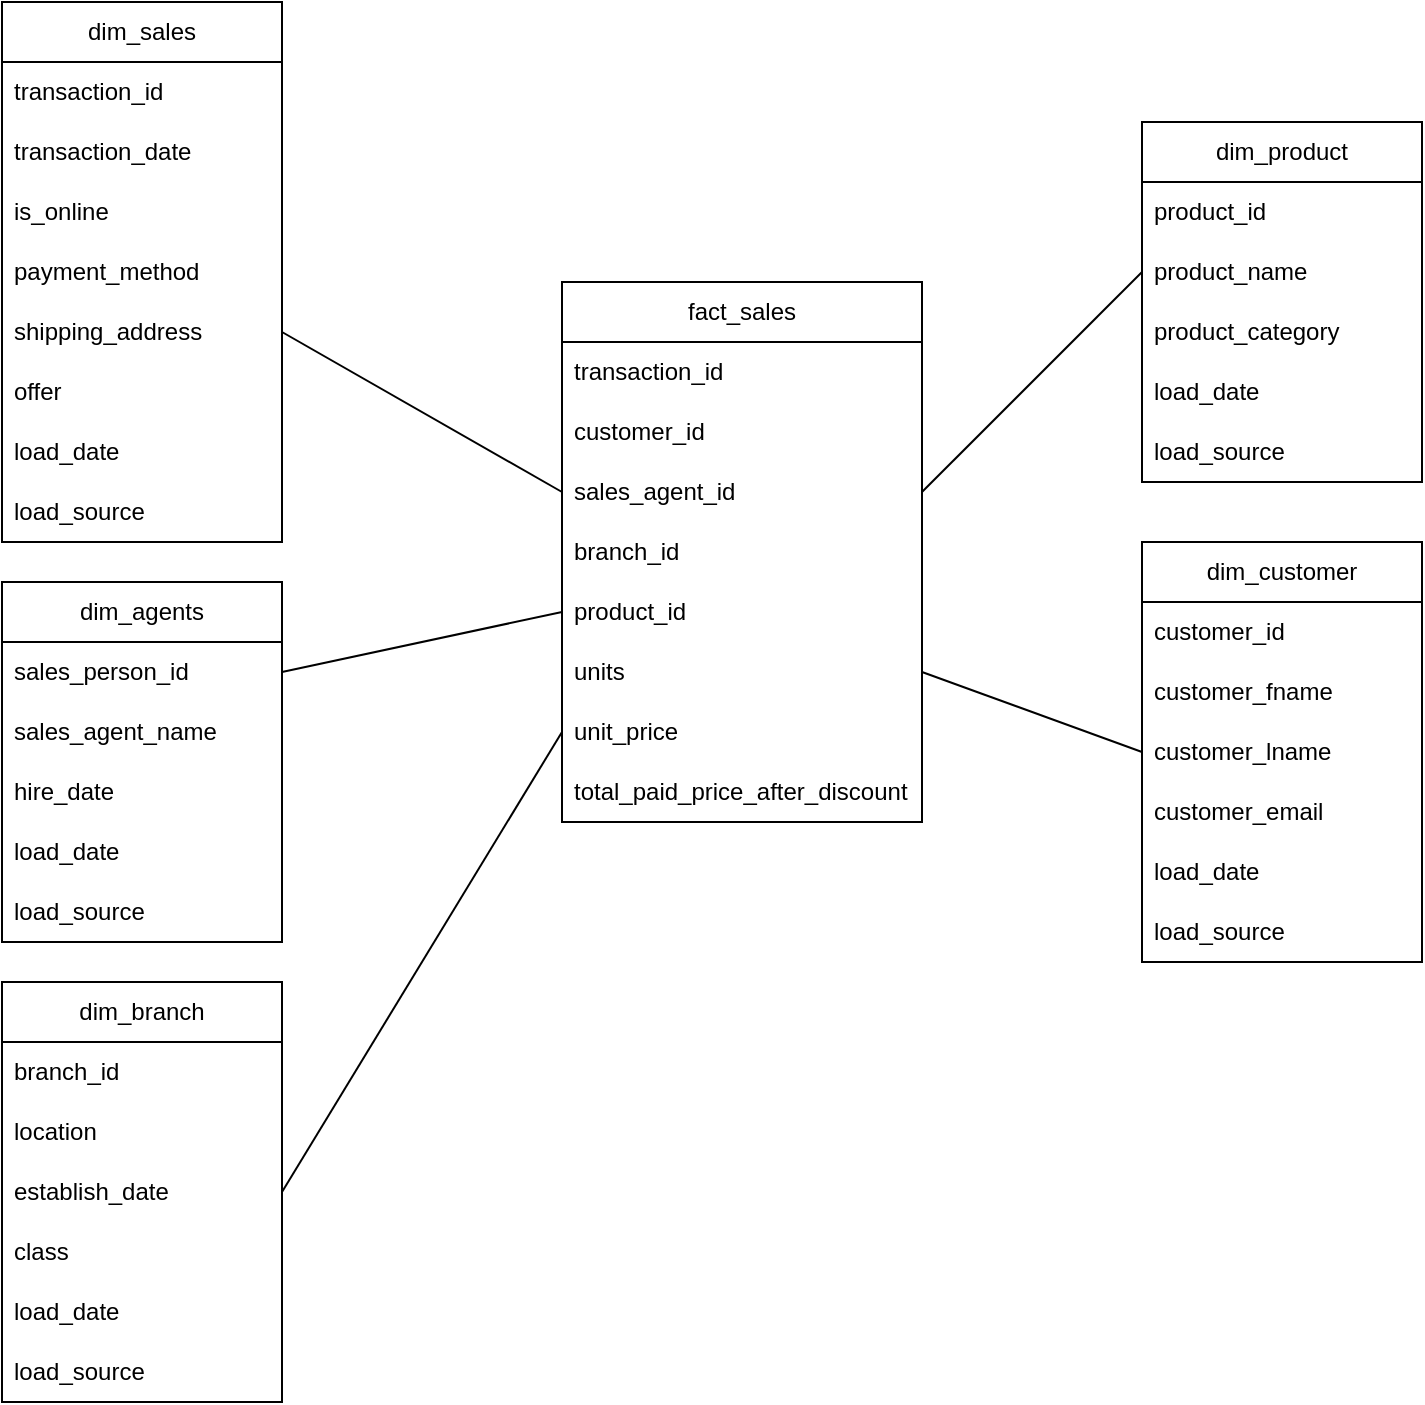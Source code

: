 <mxfile version="22.0.2" type="device">
  <diagram name="Page-1" id="2Ee1pu792Q2bxXYyQ2UJ">
    <mxGraphModel dx="1276" dy="606" grid="1" gridSize="10" guides="1" tooltips="1" connect="1" arrows="1" fold="1" page="1" pageScale="1" pageWidth="850" pageHeight="1100" math="0" shadow="0">
      <root>
        <mxCell id="0" />
        <mxCell id="1" parent="0" />
        <mxCell id="H93fco96teLk67KI8TuQ-1" value="fact_sales" style="swimlane;fontStyle=0;childLayout=stackLayout;horizontal=1;startSize=30;horizontalStack=0;resizeParent=1;resizeParentMax=0;resizeLast=0;collapsible=1;marginBottom=0;whiteSpace=wrap;html=1;" vertex="1" parent="1">
          <mxGeometry x="320" y="180" width="180" height="270" as="geometry" />
        </mxCell>
        <mxCell id="H93fco96teLk67KI8TuQ-2" value="transaction_id" style="text;strokeColor=none;fillColor=none;align=left;verticalAlign=middle;spacingLeft=4;spacingRight=4;overflow=hidden;points=[[0,0.5],[1,0.5]];portConstraint=eastwest;rotatable=0;whiteSpace=wrap;html=1;" vertex="1" parent="H93fco96teLk67KI8TuQ-1">
          <mxGeometry y="30" width="180" height="30" as="geometry" />
        </mxCell>
        <mxCell id="H93fco96teLk67KI8TuQ-3" value="customer_id" style="text;strokeColor=none;fillColor=none;align=left;verticalAlign=middle;spacingLeft=4;spacingRight=4;overflow=hidden;points=[[0,0.5],[1,0.5]];portConstraint=eastwest;rotatable=0;whiteSpace=wrap;html=1;" vertex="1" parent="H93fco96teLk67KI8TuQ-1">
          <mxGeometry y="60" width="180" height="30" as="geometry" />
        </mxCell>
        <mxCell id="H93fco96teLk67KI8TuQ-4" value="sales_agent_id" style="text;strokeColor=none;fillColor=none;align=left;verticalAlign=middle;spacingLeft=4;spacingRight=4;overflow=hidden;points=[[0,0.5],[1,0.5]];portConstraint=eastwest;rotatable=0;whiteSpace=wrap;html=1;" vertex="1" parent="H93fco96teLk67KI8TuQ-1">
          <mxGeometry y="90" width="180" height="30" as="geometry" />
        </mxCell>
        <mxCell id="H93fco96teLk67KI8TuQ-5" value="branch_id" style="text;strokeColor=none;fillColor=none;align=left;verticalAlign=middle;spacingLeft=4;spacingRight=4;overflow=hidden;points=[[0,0.5],[1,0.5]];portConstraint=eastwest;rotatable=0;whiteSpace=wrap;html=1;" vertex="1" parent="H93fco96teLk67KI8TuQ-1">
          <mxGeometry y="120" width="180" height="30" as="geometry" />
        </mxCell>
        <mxCell id="H93fco96teLk67KI8TuQ-6" value="product_id" style="text;strokeColor=none;fillColor=none;align=left;verticalAlign=middle;spacingLeft=4;spacingRight=4;overflow=hidden;points=[[0,0.5],[1,0.5]];portConstraint=eastwest;rotatable=0;whiteSpace=wrap;html=1;" vertex="1" parent="H93fco96teLk67KI8TuQ-1">
          <mxGeometry y="150" width="180" height="30" as="geometry" />
        </mxCell>
        <mxCell id="H93fco96teLk67KI8TuQ-7" value="units" style="text;strokeColor=none;fillColor=none;align=left;verticalAlign=middle;spacingLeft=4;spacingRight=4;overflow=hidden;points=[[0,0.5],[1,0.5]];portConstraint=eastwest;rotatable=0;whiteSpace=wrap;html=1;" vertex="1" parent="H93fco96teLk67KI8TuQ-1">
          <mxGeometry y="180" width="180" height="30" as="geometry" />
        </mxCell>
        <mxCell id="H93fco96teLk67KI8TuQ-8" value="unit_price" style="text;strokeColor=none;fillColor=none;align=left;verticalAlign=middle;spacingLeft=4;spacingRight=4;overflow=hidden;points=[[0,0.5],[1,0.5]];portConstraint=eastwest;rotatable=0;whiteSpace=wrap;html=1;" vertex="1" parent="H93fco96teLk67KI8TuQ-1">
          <mxGeometry y="210" width="180" height="30" as="geometry" />
        </mxCell>
        <mxCell id="H93fco96teLk67KI8TuQ-9" value="total_paid_price_after_discount" style="text;strokeColor=none;fillColor=none;align=left;verticalAlign=middle;spacingLeft=4;spacingRight=4;overflow=hidden;points=[[0,0.5],[1,0.5]];portConstraint=eastwest;rotatable=0;whiteSpace=wrap;html=1;" vertex="1" parent="H93fco96teLk67KI8TuQ-1">
          <mxGeometry y="240" width="180" height="30" as="geometry" />
        </mxCell>
        <mxCell id="H93fco96teLk67KI8TuQ-11" value="" style="endArrow=none;html=1;rounded=0;exitX=0;exitY=0.5;exitDx=0;exitDy=0;entryX=1;entryY=0.5;entryDx=0;entryDy=0;" edge="1" parent="1" source="H93fco96teLk67KI8TuQ-4" target="H93fco96teLk67KI8TuQ-17">
          <mxGeometry width="50" height="50" relative="1" as="geometry">
            <mxPoint x="400" y="340" as="sourcePoint" />
            <mxPoint x="170" y="210" as="targetPoint" />
          </mxGeometry>
        </mxCell>
        <mxCell id="H93fco96teLk67KI8TuQ-12" value="dim_sales" style="swimlane;fontStyle=0;childLayout=stackLayout;horizontal=1;startSize=30;horizontalStack=0;resizeParent=1;resizeParentMax=0;resizeLast=0;collapsible=1;marginBottom=0;whiteSpace=wrap;html=1;" vertex="1" parent="1">
          <mxGeometry x="40" y="40" width="140" height="270" as="geometry" />
        </mxCell>
        <mxCell id="H93fco96teLk67KI8TuQ-13" value="transaction_id" style="text;strokeColor=none;fillColor=none;align=left;verticalAlign=middle;spacingLeft=4;spacingRight=4;overflow=hidden;points=[[0,0.5],[1,0.5]];portConstraint=eastwest;rotatable=0;whiteSpace=wrap;html=1;" vertex="1" parent="H93fco96teLk67KI8TuQ-12">
          <mxGeometry y="30" width="140" height="30" as="geometry" />
        </mxCell>
        <mxCell id="H93fco96teLk67KI8TuQ-14" value="transaction_date" style="text;strokeColor=none;fillColor=none;align=left;verticalAlign=middle;spacingLeft=4;spacingRight=4;overflow=hidden;points=[[0,0.5],[1,0.5]];portConstraint=eastwest;rotatable=0;whiteSpace=wrap;html=1;" vertex="1" parent="H93fco96teLk67KI8TuQ-12">
          <mxGeometry y="60" width="140" height="30" as="geometry" />
        </mxCell>
        <mxCell id="H93fco96teLk67KI8TuQ-15" value="is_online" style="text;strokeColor=none;fillColor=none;align=left;verticalAlign=middle;spacingLeft=4;spacingRight=4;overflow=hidden;points=[[0,0.5],[1,0.5]];portConstraint=eastwest;rotatable=0;whiteSpace=wrap;html=1;" vertex="1" parent="H93fco96teLk67KI8TuQ-12">
          <mxGeometry y="90" width="140" height="30" as="geometry" />
        </mxCell>
        <mxCell id="H93fco96teLk67KI8TuQ-16" value="payment_method" style="text;strokeColor=none;fillColor=none;align=left;verticalAlign=middle;spacingLeft=4;spacingRight=4;overflow=hidden;points=[[0,0.5],[1,0.5]];portConstraint=eastwest;rotatable=0;whiteSpace=wrap;html=1;" vertex="1" parent="H93fco96teLk67KI8TuQ-12">
          <mxGeometry y="120" width="140" height="30" as="geometry" />
        </mxCell>
        <mxCell id="H93fco96teLk67KI8TuQ-17" value="shipping_address" style="text;strokeColor=none;fillColor=none;align=left;verticalAlign=middle;spacingLeft=4;spacingRight=4;overflow=hidden;points=[[0,0.5],[1,0.5]];portConstraint=eastwest;rotatable=0;whiteSpace=wrap;html=1;" vertex="1" parent="H93fco96teLk67KI8TuQ-12">
          <mxGeometry y="150" width="140" height="30" as="geometry" />
        </mxCell>
        <mxCell id="H93fco96teLk67KI8TuQ-18" value="offer" style="text;strokeColor=none;fillColor=none;align=left;verticalAlign=middle;spacingLeft=4;spacingRight=4;overflow=hidden;points=[[0,0.5],[1,0.5]];portConstraint=eastwest;rotatable=0;whiteSpace=wrap;html=1;" vertex="1" parent="H93fco96teLk67KI8TuQ-12">
          <mxGeometry y="180" width="140" height="30" as="geometry" />
        </mxCell>
        <mxCell id="H93fco96teLk67KI8TuQ-19" value="load_date" style="text;strokeColor=none;fillColor=none;align=left;verticalAlign=middle;spacingLeft=4;spacingRight=4;overflow=hidden;points=[[0,0.5],[1,0.5]];portConstraint=eastwest;rotatable=0;whiteSpace=wrap;html=1;" vertex="1" parent="H93fco96teLk67KI8TuQ-12">
          <mxGeometry y="210" width="140" height="30" as="geometry" />
        </mxCell>
        <mxCell id="H93fco96teLk67KI8TuQ-20" value="load_source" style="text;strokeColor=none;fillColor=none;align=left;verticalAlign=middle;spacingLeft=4;spacingRight=4;overflow=hidden;points=[[0,0.5],[1,0.5]];portConstraint=eastwest;rotatable=0;whiteSpace=wrap;html=1;" vertex="1" parent="H93fco96teLk67KI8TuQ-12">
          <mxGeometry y="240" width="140" height="30" as="geometry" />
        </mxCell>
        <mxCell id="H93fco96teLk67KI8TuQ-21" value="" style="endArrow=none;html=1;rounded=0;exitX=1;exitY=0.5;exitDx=0;exitDy=0;entryX=0;entryY=0.5;entryDx=0;entryDy=0;" edge="1" parent="1" source="H93fco96teLk67KI8TuQ-4" target="H93fco96teLk67KI8TuQ-24">
          <mxGeometry width="50" height="50" relative="1" as="geometry">
            <mxPoint x="400" y="340" as="sourcePoint" />
            <mxPoint x="630" y="220" as="targetPoint" />
          </mxGeometry>
        </mxCell>
        <mxCell id="H93fco96teLk67KI8TuQ-22" value="dim_product" style="swimlane;fontStyle=0;childLayout=stackLayout;horizontal=1;startSize=30;horizontalStack=0;resizeParent=1;resizeParentMax=0;resizeLast=0;collapsible=1;marginBottom=0;whiteSpace=wrap;html=1;" vertex="1" parent="1">
          <mxGeometry x="610" y="100" width="140" height="180" as="geometry" />
        </mxCell>
        <mxCell id="H93fco96teLk67KI8TuQ-23" value="product_id" style="text;strokeColor=none;fillColor=none;align=left;verticalAlign=middle;spacingLeft=4;spacingRight=4;overflow=hidden;points=[[0,0.5],[1,0.5]];portConstraint=eastwest;rotatable=0;whiteSpace=wrap;html=1;" vertex="1" parent="H93fco96teLk67KI8TuQ-22">
          <mxGeometry y="30" width="140" height="30" as="geometry" />
        </mxCell>
        <mxCell id="H93fco96teLk67KI8TuQ-24" value="product_name" style="text;strokeColor=none;fillColor=none;align=left;verticalAlign=middle;spacingLeft=4;spacingRight=4;overflow=hidden;points=[[0,0.5],[1,0.5]];portConstraint=eastwest;rotatable=0;whiteSpace=wrap;html=1;" vertex="1" parent="H93fco96teLk67KI8TuQ-22">
          <mxGeometry y="60" width="140" height="30" as="geometry" />
        </mxCell>
        <mxCell id="H93fco96teLk67KI8TuQ-25" value="product_category" style="text;strokeColor=none;fillColor=none;align=left;verticalAlign=middle;spacingLeft=4;spacingRight=4;overflow=hidden;points=[[0,0.5],[1,0.5]];portConstraint=eastwest;rotatable=0;whiteSpace=wrap;html=1;" vertex="1" parent="H93fco96teLk67KI8TuQ-22">
          <mxGeometry y="90" width="140" height="30" as="geometry" />
        </mxCell>
        <mxCell id="H93fco96teLk67KI8TuQ-26" value="load_date" style="text;strokeColor=none;fillColor=none;align=left;verticalAlign=middle;spacingLeft=4;spacingRight=4;overflow=hidden;points=[[0,0.5],[1,0.5]];portConstraint=eastwest;rotatable=0;whiteSpace=wrap;html=1;" vertex="1" parent="H93fco96teLk67KI8TuQ-22">
          <mxGeometry y="120" width="140" height="30" as="geometry" />
        </mxCell>
        <mxCell id="H93fco96teLk67KI8TuQ-27" value="load_source" style="text;strokeColor=none;fillColor=none;align=left;verticalAlign=middle;spacingLeft=4;spacingRight=4;overflow=hidden;points=[[0,0.5],[1,0.5]];portConstraint=eastwest;rotatable=0;whiteSpace=wrap;html=1;" vertex="1" parent="H93fco96teLk67KI8TuQ-22">
          <mxGeometry y="150" width="140" height="30" as="geometry" />
        </mxCell>
        <mxCell id="H93fco96teLk67KI8TuQ-28" value="" style="endArrow=none;html=1;rounded=0;exitX=1;exitY=0.5;exitDx=0;exitDy=0;entryX=0;entryY=0.5;entryDx=0;entryDy=0;" edge="1" parent="1" source="H93fco96teLk67KI8TuQ-7" target="H93fco96teLk67KI8TuQ-32">
          <mxGeometry width="50" height="50" relative="1" as="geometry">
            <mxPoint x="400" y="340" as="sourcePoint" />
            <mxPoint x="620" y="400" as="targetPoint" />
          </mxGeometry>
        </mxCell>
        <mxCell id="H93fco96teLk67KI8TuQ-29" value="dim_customer" style="swimlane;fontStyle=0;childLayout=stackLayout;horizontal=1;startSize=30;horizontalStack=0;resizeParent=1;resizeParentMax=0;resizeLast=0;collapsible=1;marginBottom=0;whiteSpace=wrap;html=1;" vertex="1" parent="1">
          <mxGeometry x="610" y="310" width="140" height="210" as="geometry" />
        </mxCell>
        <mxCell id="H93fco96teLk67KI8TuQ-30" value="customer_id" style="text;strokeColor=none;fillColor=none;align=left;verticalAlign=middle;spacingLeft=4;spacingRight=4;overflow=hidden;points=[[0,0.5],[1,0.5]];portConstraint=eastwest;rotatable=0;whiteSpace=wrap;html=1;" vertex="1" parent="H93fco96teLk67KI8TuQ-29">
          <mxGeometry y="30" width="140" height="30" as="geometry" />
        </mxCell>
        <mxCell id="H93fco96teLk67KI8TuQ-31" value="customer_fname" style="text;strokeColor=none;fillColor=none;align=left;verticalAlign=middle;spacingLeft=4;spacingRight=4;overflow=hidden;points=[[0,0.5],[1,0.5]];portConstraint=eastwest;rotatable=0;whiteSpace=wrap;html=1;" vertex="1" parent="H93fco96teLk67KI8TuQ-29">
          <mxGeometry y="60" width="140" height="30" as="geometry" />
        </mxCell>
        <mxCell id="H93fco96teLk67KI8TuQ-32" value="customer_lname" style="text;strokeColor=none;fillColor=none;align=left;verticalAlign=middle;spacingLeft=4;spacingRight=4;overflow=hidden;points=[[0,0.5],[1,0.5]];portConstraint=eastwest;rotatable=0;whiteSpace=wrap;html=1;" vertex="1" parent="H93fco96teLk67KI8TuQ-29">
          <mxGeometry y="90" width="140" height="30" as="geometry" />
        </mxCell>
        <mxCell id="H93fco96teLk67KI8TuQ-33" value="customer_email" style="text;strokeColor=none;fillColor=none;align=left;verticalAlign=middle;spacingLeft=4;spacingRight=4;overflow=hidden;points=[[0,0.5],[1,0.5]];portConstraint=eastwest;rotatable=0;whiteSpace=wrap;html=1;" vertex="1" parent="H93fco96teLk67KI8TuQ-29">
          <mxGeometry y="120" width="140" height="30" as="geometry" />
        </mxCell>
        <mxCell id="H93fco96teLk67KI8TuQ-34" value="load_date" style="text;strokeColor=none;fillColor=none;align=left;verticalAlign=middle;spacingLeft=4;spacingRight=4;overflow=hidden;points=[[0,0.5],[1,0.5]];portConstraint=eastwest;rotatable=0;whiteSpace=wrap;html=1;" vertex="1" parent="H93fco96teLk67KI8TuQ-29">
          <mxGeometry y="150" width="140" height="30" as="geometry" />
        </mxCell>
        <mxCell id="H93fco96teLk67KI8TuQ-35" value="load_source" style="text;strokeColor=none;fillColor=none;align=left;verticalAlign=middle;spacingLeft=4;spacingRight=4;overflow=hidden;points=[[0,0.5],[1,0.5]];portConstraint=eastwest;rotatable=0;whiteSpace=wrap;html=1;" vertex="1" parent="H93fco96teLk67KI8TuQ-29">
          <mxGeometry y="180" width="140" height="30" as="geometry" />
        </mxCell>
        <mxCell id="H93fco96teLk67KI8TuQ-36" value="" style="endArrow=none;html=1;rounded=0;entryX=0;entryY=0.5;entryDx=0;entryDy=0;exitX=1;exitY=0.5;exitDx=0;exitDy=0;" edge="1" parent="1" source="H93fco96teLk67KI8TuQ-38" target="H93fco96teLk67KI8TuQ-6">
          <mxGeometry width="50" height="50" relative="1" as="geometry">
            <mxPoint x="100" y="520" as="sourcePoint" />
            <mxPoint x="450" y="290" as="targetPoint" />
          </mxGeometry>
        </mxCell>
        <mxCell id="H93fco96teLk67KI8TuQ-37" value="dim_agents" style="swimlane;fontStyle=0;childLayout=stackLayout;horizontal=1;startSize=30;horizontalStack=0;resizeParent=1;resizeParentMax=0;resizeLast=0;collapsible=1;marginBottom=0;whiteSpace=wrap;html=1;" vertex="1" parent="1">
          <mxGeometry x="40" y="330" width="140" height="180" as="geometry" />
        </mxCell>
        <mxCell id="H93fco96teLk67KI8TuQ-38" value="sales_person_id" style="text;strokeColor=none;fillColor=none;align=left;verticalAlign=middle;spacingLeft=4;spacingRight=4;overflow=hidden;points=[[0,0.5],[1,0.5]];portConstraint=eastwest;rotatable=0;whiteSpace=wrap;html=1;" vertex="1" parent="H93fco96teLk67KI8TuQ-37">
          <mxGeometry y="30" width="140" height="30" as="geometry" />
        </mxCell>
        <mxCell id="H93fco96teLk67KI8TuQ-39" value="sales_agent_name" style="text;strokeColor=none;fillColor=none;align=left;verticalAlign=middle;spacingLeft=4;spacingRight=4;overflow=hidden;points=[[0,0.5],[1,0.5]];portConstraint=eastwest;rotatable=0;whiteSpace=wrap;html=1;" vertex="1" parent="H93fco96teLk67KI8TuQ-37">
          <mxGeometry y="60" width="140" height="30" as="geometry" />
        </mxCell>
        <mxCell id="H93fco96teLk67KI8TuQ-40" value="hire_date" style="text;strokeColor=none;fillColor=none;align=left;verticalAlign=middle;spacingLeft=4;spacingRight=4;overflow=hidden;points=[[0,0.5],[1,0.5]];portConstraint=eastwest;rotatable=0;whiteSpace=wrap;html=1;" vertex="1" parent="H93fco96teLk67KI8TuQ-37">
          <mxGeometry y="90" width="140" height="30" as="geometry" />
        </mxCell>
        <mxCell id="H93fco96teLk67KI8TuQ-41" value="load_date" style="text;strokeColor=none;fillColor=none;align=left;verticalAlign=middle;spacingLeft=4;spacingRight=4;overflow=hidden;points=[[0,0.5],[1,0.5]];portConstraint=eastwest;rotatable=0;whiteSpace=wrap;html=1;" vertex="1" parent="H93fco96teLk67KI8TuQ-37">
          <mxGeometry y="120" width="140" height="30" as="geometry" />
        </mxCell>
        <mxCell id="H93fco96teLk67KI8TuQ-42" value="load_source" style="text;strokeColor=none;fillColor=none;align=left;verticalAlign=middle;spacingLeft=4;spacingRight=4;overflow=hidden;points=[[0,0.5],[1,0.5]];portConstraint=eastwest;rotatable=0;whiteSpace=wrap;html=1;" vertex="1" parent="H93fco96teLk67KI8TuQ-37">
          <mxGeometry y="150" width="140" height="30" as="geometry" />
        </mxCell>
        <mxCell id="H93fco96teLk67KI8TuQ-43" value="" style="endArrow=none;html=1;rounded=0;exitX=0;exitY=0.5;exitDx=0;exitDy=0;entryX=1;entryY=0.5;entryDx=0;entryDy=0;" edge="1" parent="1" source="H93fco96teLk67KI8TuQ-8" target="H93fco96teLk67KI8TuQ-44">
          <mxGeometry width="50" height="50" relative="1" as="geometry">
            <mxPoint x="400" y="370" as="sourcePoint" />
            <mxPoint x="200" y="530" as="targetPoint" />
          </mxGeometry>
        </mxCell>
        <mxCell id="H93fco96teLk67KI8TuQ-44" value="dim_branch" style="swimlane;fontStyle=0;childLayout=stackLayout;horizontal=1;startSize=30;horizontalStack=0;resizeParent=1;resizeParentMax=0;resizeLast=0;collapsible=1;marginBottom=0;whiteSpace=wrap;html=1;" vertex="1" parent="1">
          <mxGeometry x="40" y="530" width="140" height="210" as="geometry" />
        </mxCell>
        <mxCell id="H93fco96teLk67KI8TuQ-45" value="branch_id" style="text;strokeColor=none;fillColor=none;align=left;verticalAlign=middle;spacingLeft=4;spacingRight=4;overflow=hidden;points=[[0,0.5],[1,0.5]];portConstraint=eastwest;rotatable=0;whiteSpace=wrap;html=1;" vertex="1" parent="H93fco96teLk67KI8TuQ-44">
          <mxGeometry y="30" width="140" height="30" as="geometry" />
        </mxCell>
        <mxCell id="H93fco96teLk67KI8TuQ-46" value="location" style="text;strokeColor=none;fillColor=none;align=left;verticalAlign=middle;spacingLeft=4;spacingRight=4;overflow=hidden;points=[[0,0.5],[1,0.5]];portConstraint=eastwest;rotatable=0;whiteSpace=wrap;html=1;" vertex="1" parent="H93fco96teLk67KI8TuQ-44">
          <mxGeometry y="60" width="140" height="30" as="geometry" />
        </mxCell>
        <mxCell id="H93fco96teLk67KI8TuQ-47" value="establish_date" style="text;strokeColor=none;fillColor=none;align=left;verticalAlign=middle;spacingLeft=4;spacingRight=4;overflow=hidden;points=[[0,0.5],[1,0.5]];portConstraint=eastwest;rotatable=0;whiteSpace=wrap;html=1;" vertex="1" parent="H93fco96teLk67KI8TuQ-44">
          <mxGeometry y="90" width="140" height="30" as="geometry" />
        </mxCell>
        <mxCell id="H93fco96teLk67KI8TuQ-48" value="class" style="text;strokeColor=none;fillColor=none;align=left;verticalAlign=middle;spacingLeft=4;spacingRight=4;overflow=hidden;points=[[0,0.5],[1,0.5]];portConstraint=eastwest;rotatable=0;whiteSpace=wrap;html=1;" vertex="1" parent="H93fco96teLk67KI8TuQ-44">
          <mxGeometry y="120" width="140" height="30" as="geometry" />
        </mxCell>
        <mxCell id="H93fco96teLk67KI8TuQ-49" value="load_date" style="text;strokeColor=none;fillColor=none;align=left;verticalAlign=middle;spacingLeft=4;spacingRight=4;overflow=hidden;points=[[0,0.5],[1,0.5]];portConstraint=eastwest;rotatable=0;whiteSpace=wrap;html=1;" vertex="1" parent="H93fco96teLk67KI8TuQ-44">
          <mxGeometry y="150" width="140" height="30" as="geometry" />
        </mxCell>
        <mxCell id="H93fco96teLk67KI8TuQ-50" value="load_source" style="text;strokeColor=none;fillColor=none;align=left;verticalAlign=middle;spacingLeft=4;spacingRight=4;overflow=hidden;points=[[0,0.5],[1,0.5]];portConstraint=eastwest;rotatable=0;whiteSpace=wrap;html=1;" vertex="1" parent="H93fco96teLk67KI8TuQ-44">
          <mxGeometry y="180" width="140" height="30" as="geometry" />
        </mxCell>
      </root>
    </mxGraphModel>
  </diagram>
</mxfile>
